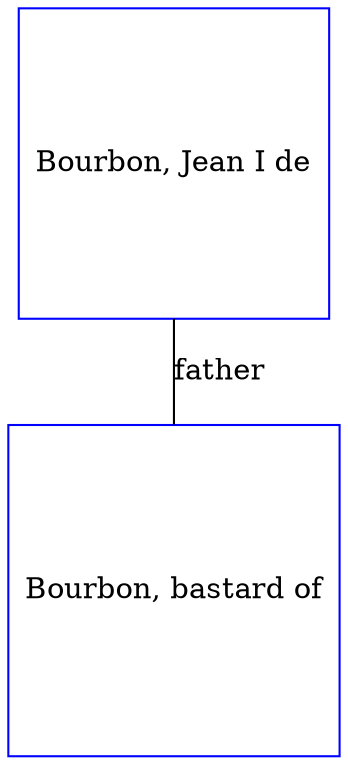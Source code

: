 digraph D {
    edge [dir=none];    node [shape=box];    "019973"   [label="Bourbon, Jean I de", shape=box, regular=1, color="blue"] ;
"023481"   [label="Bourbon, bastard of", shape=box, regular=1, color="blue"] ;
019973->023481 [label="father",arrowsize=0.0]; 
}